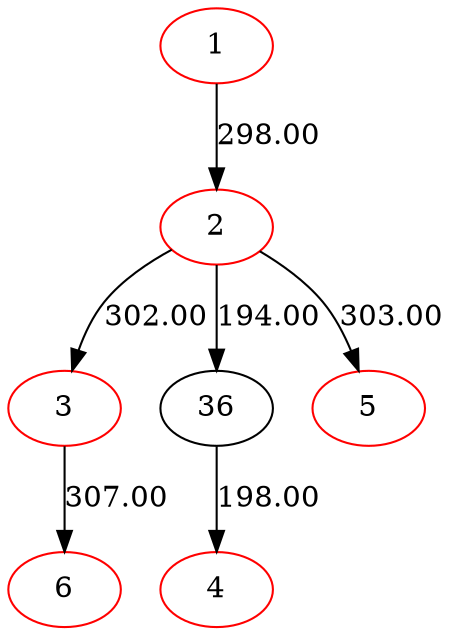 digraph {
1[color=red]
2[color=red]
3[color=red]
6[color=red]
3->6[label=307.00]
2->3[label=302.00]
36[color=black]
4[color=red]
36->4[label=198.00]
2->36[label=194.00]
5[color=red]
2->5[label=303.00]
1->2[label=298.00]
}
